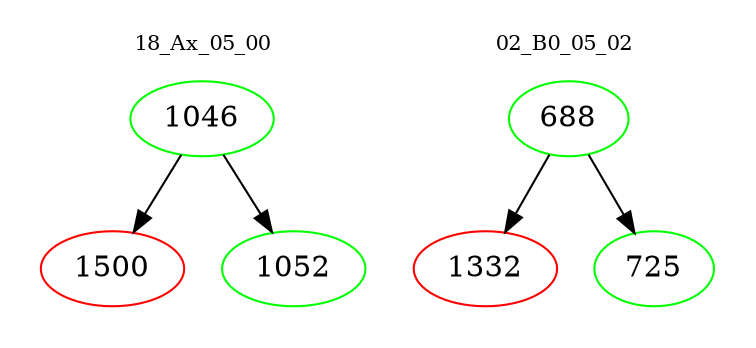 digraph{
subgraph cluster_0 {
color = white
label = "18_Ax_05_00";
fontsize=10;
T0_1046 [label="1046", color="green"]
T0_1046 -> T0_1500 [color="black"]
T0_1500 [label="1500", color="red"]
T0_1046 -> T0_1052 [color="black"]
T0_1052 [label="1052", color="green"]
}
subgraph cluster_1 {
color = white
label = "02_B0_05_02";
fontsize=10;
T1_688 [label="688", color="green"]
T1_688 -> T1_1332 [color="black"]
T1_1332 [label="1332", color="red"]
T1_688 -> T1_725 [color="black"]
T1_725 [label="725", color="green"]
}
}
